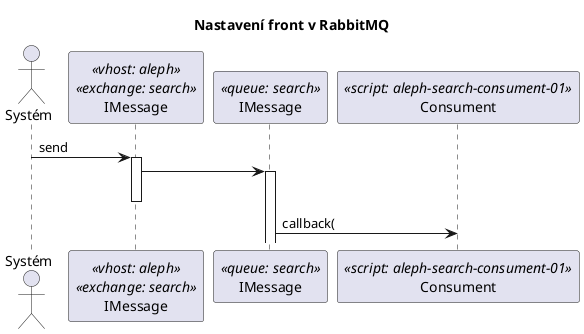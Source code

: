 @startuml
title Nastavení front v RabbitMQ
skinparam componentStyle uml2

actor "Systém" as System
participant IMessage <<vhost: aleph>> <<exchange: search>>
participant "IMessage" as SearchQueue <<queue: search>>
System -> IMessage : send
activate IMessage

IMessage -> SearchQueue
activate SearchQueue

deactivate IMessage

participant Consument <<script: aleph-search-consument-01>>

SearchQueue -> Consument : callback(


@enduml